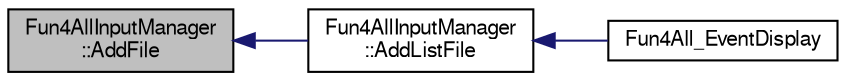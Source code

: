 digraph "Fun4AllInputManager::AddFile"
{
  bgcolor="transparent";
  edge [fontname="FreeSans",fontsize="10",labelfontname="FreeSans",labelfontsize="10"];
  node [fontname="FreeSans",fontsize="10",shape=record];
  rankdir="LR";
  Node1 [label="Fun4AllInputManager\l::AddFile",height=0.2,width=0.4,color="black", fillcolor="grey75", style="filled" fontcolor="black"];
  Node1 -> Node2 [dir="back",color="midnightblue",fontsize="10",style="solid",fontname="FreeSans"];
  Node2 [label="Fun4AllInputManager\l::AddListFile",height=0.2,width=0.4,color="black",URL="$d4/da9/classFun4AllInputManager.html#abde8a46c891ecd025daefd1e1ff79569"];
  Node2 -> Node3 [dir="back",color="midnightblue",fontsize="10",style="solid",fontname="FreeSans"];
  Node3 [label="Fun4All_EventDisplay",height=0.2,width=0.4,color="black",URL="$df/d27/Fun4All__EventDisplay_8C.html#a1882962483c970b18963752d848a9f60"];
}
